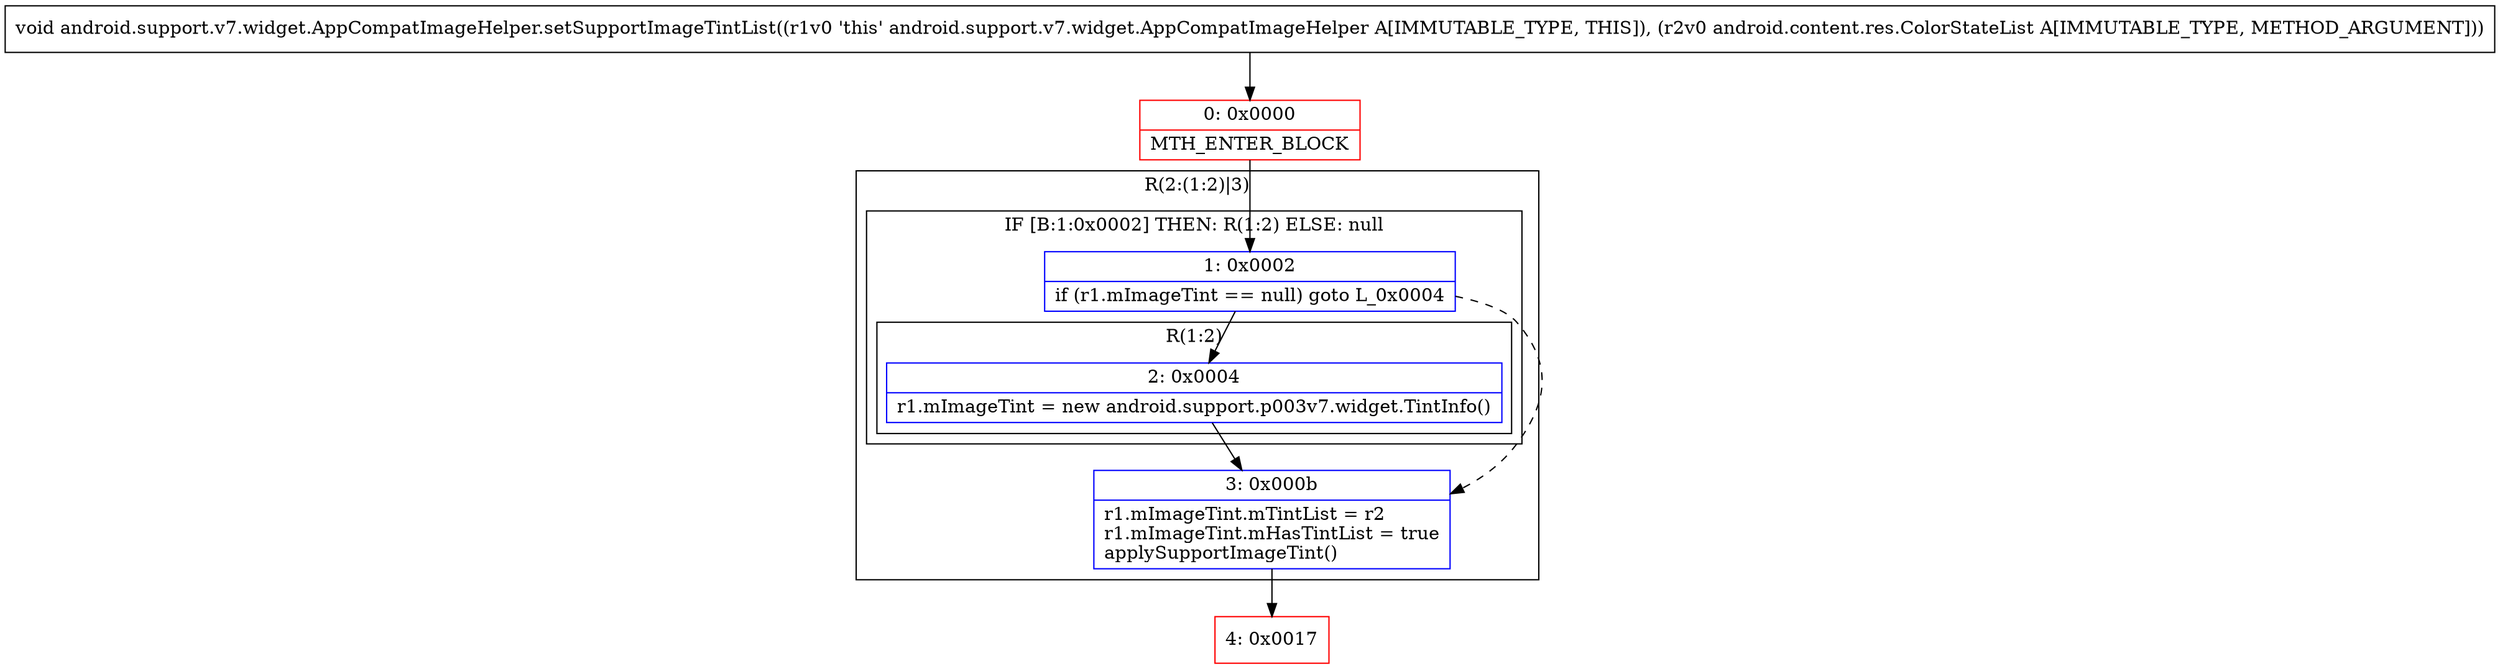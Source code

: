 digraph "CFG forandroid.support.v7.widget.AppCompatImageHelper.setSupportImageTintList(Landroid\/content\/res\/ColorStateList;)V" {
subgraph cluster_Region_1666844844 {
label = "R(2:(1:2)|3)";
node [shape=record,color=blue];
subgraph cluster_IfRegion_1889396188 {
label = "IF [B:1:0x0002] THEN: R(1:2) ELSE: null";
node [shape=record,color=blue];
Node_1 [shape=record,label="{1\:\ 0x0002|if (r1.mImageTint == null) goto L_0x0004\l}"];
subgraph cluster_Region_1139474331 {
label = "R(1:2)";
node [shape=record,color=blue];
Node_2 [shape=record,label="{2\:\ 0x0004|r1.mImageTint = new android.support.p003v7.widget.TintInfo()\l}"];
}
}
Node_3 [shape=record,label="{3\:\ 0x000b|r1.mImageTint.mTintList = r2\lr1.mImageTint.mHasTintList = true\lapplySupportImageTint()\l}"];
}
Node_0 [shape=record,color=red,label="{0\:\ 0x0000|MTH_ENTER_BLOCK\l}"];
Node_4 [shape=record,color=red,label="{4\:\ 0x0017}"];
MethodNode[shape=record,label="{void android.support.v7.widget.AppCompatImageHelper.setSupportImageTintList((r1v0 'this' android.support.v7.widget.AppCompatImageHelper A[IMMUTABLE_TYPE, THIS]), (r2v0 android.content.res.ColorStateList A[IMMUTABLE_TYPE, METHOD_ARGUMENT])) }"];
MethodNode -> Node_0;
Node_1 -> Node_2;
Node_1 -> Node_3[style=dashed];
Node_2 -> Node_3;
Node_3 -> Node_4;
Node_0 -> Node_1;
}

